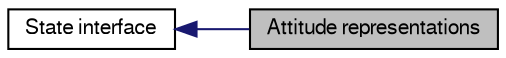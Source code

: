 digraph "Attitude representations"
{
  edge [fontname="FreeSans",fontsize="10",labelfontname="FreeSans",labelfontsize="10"];
  node [fontname="FreeSans",fontsize="10",shape=record];
  rankdir=LR;
  Node0 [label="Attitude representations",height=0.2,width=0.4,color="black", fillcolor="grey75", style="filled", fontcolor="black"];
  Node1 [label="State interface",height=0.2,width=0.4,color="black", fillcolor="white", style="filled",URL="$group__state__interface.html",tooltip="This general state interface holds all the most important vehicle states like position, velocity, attitude, etc. "];
  Node1->Node0 [shape=plaintext, color="midnightblue", dir="back", style="solid"];
}
